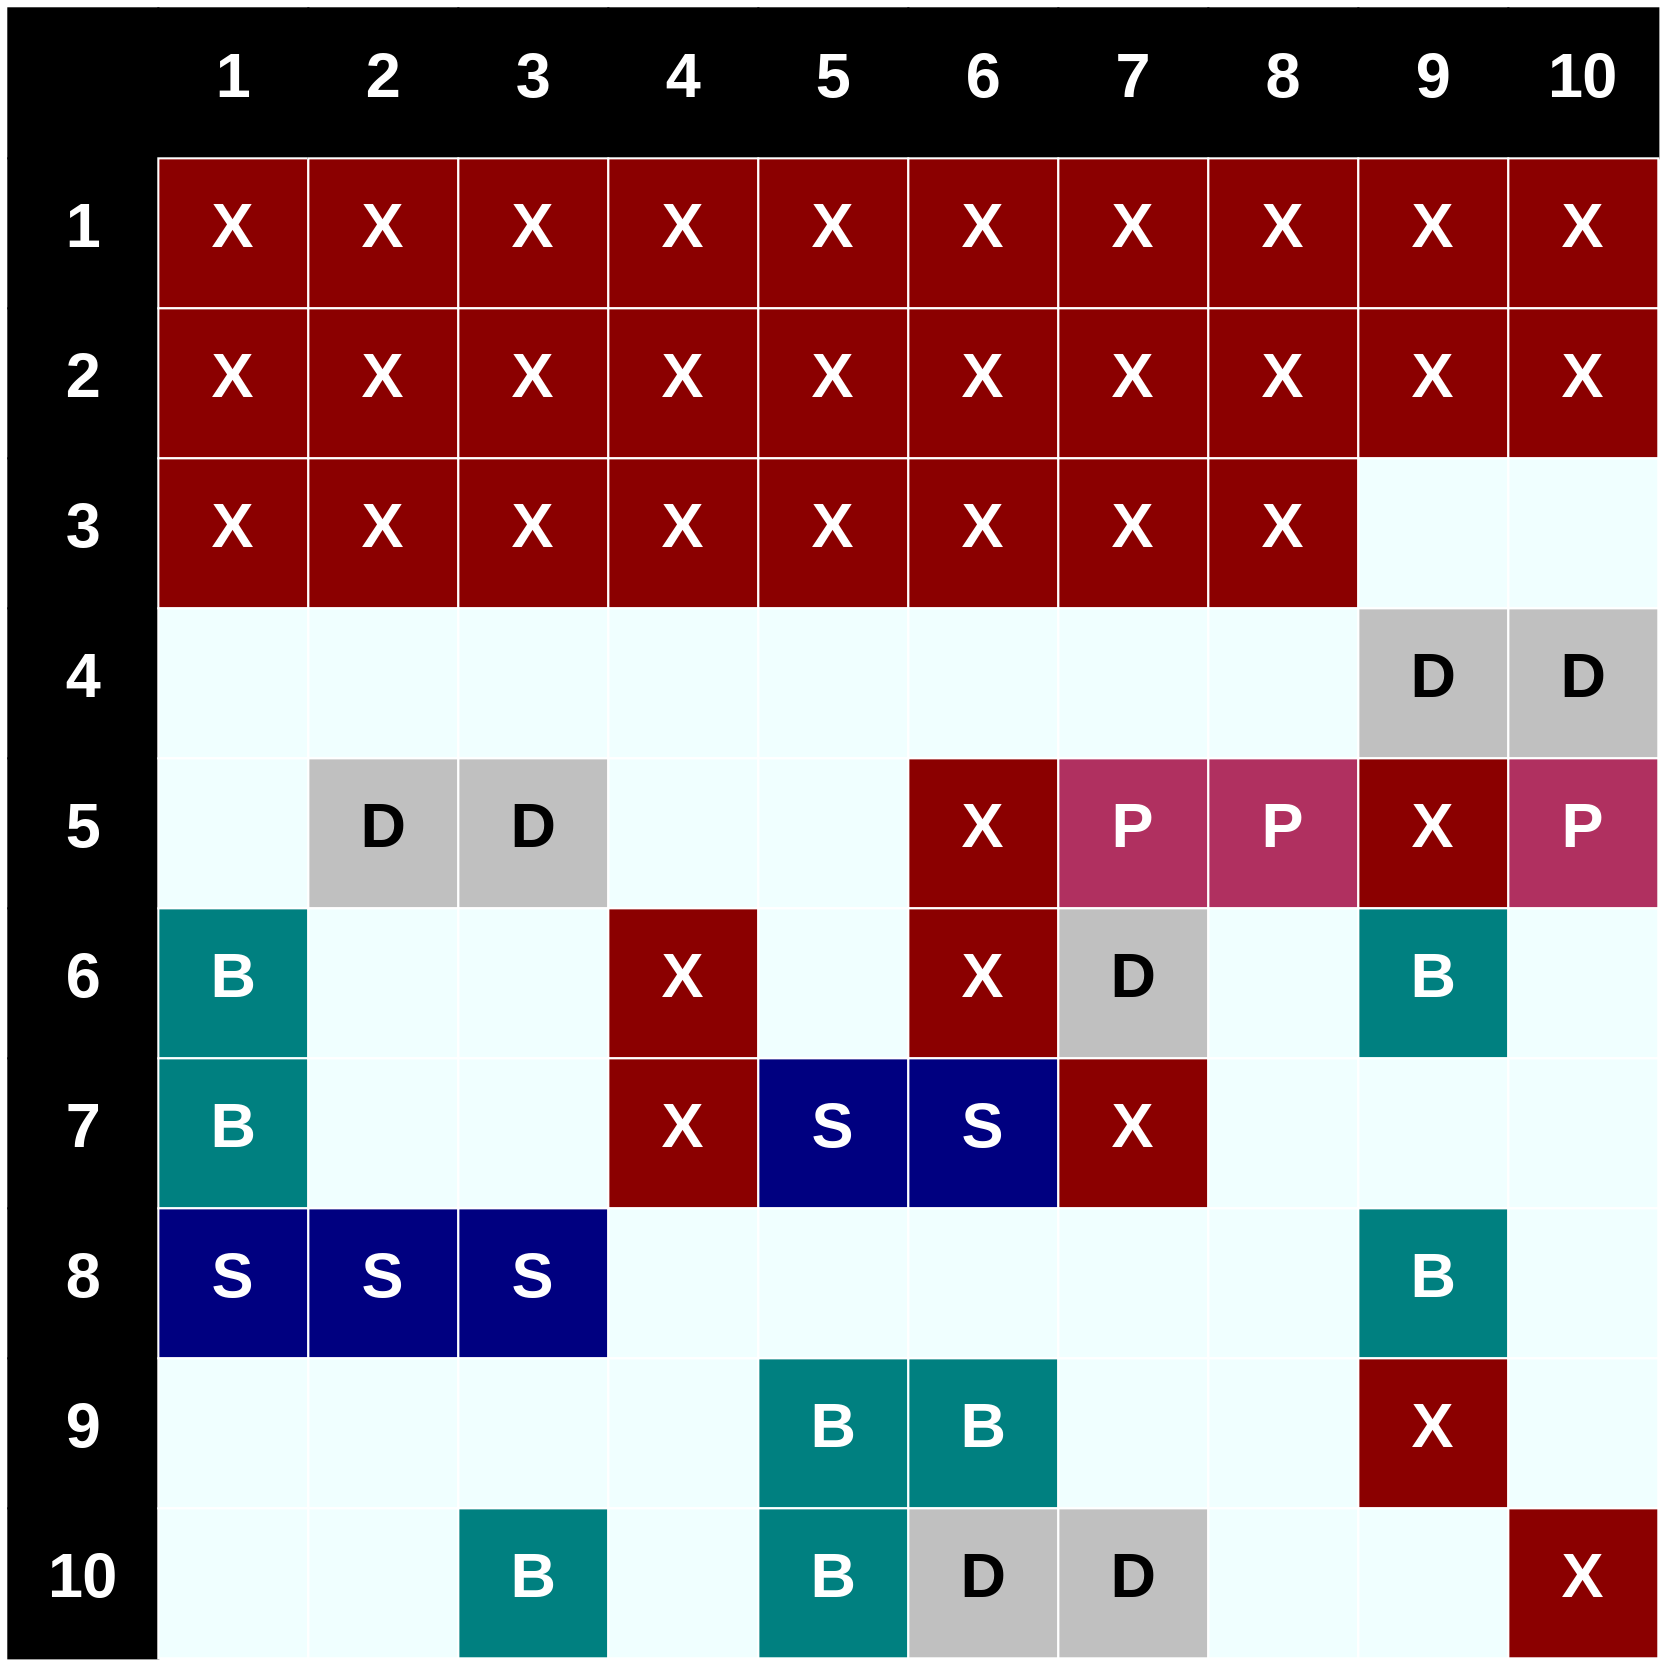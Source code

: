 digraph G{
layout=neato;
bgcolor="none";
ranksep=2;
nodesep=2;
node[shape=box, width=1, height=1, fontname="Arial", fillcolor="white", style=filled];
edge[dir="both", color="red", style=invis];
raiz[label="", fillcolor="black", pos="-1,1!"];

	y1[label=<<B>1</B>>, fillcolor="black", fontcolor="white", fontsize="30", pos="-1,-0!"];
	y2[label=<<B>2</B>>, fillcolor="black", fontcolor="white", fontsize="30", pos="-1,-1!"];
	y3[label=<<B>3</B>>, fillcolor="black", fontcolor="white", fontsize="30", pos="-1,-2!"];
	y4[label=<<B>4</B>>, fillcolor="black", fontcolor="white", fontsize="30", pos="-1,-3!"];
	y5[label=<<B>5</B>>, fillcolor="black", fontcolor="white", fontsize="30", pos="-1,-4!"];
	y6[label=<<B>6</B>>, fillcolor="black", fontcolor="white", fontsize="30", pos="-1,-5!"];
	y7[label=<<B>7</B>>, fillcolor="black", fontcolor="white", fontsize="30", pos="-1,-6!"];
	y8[label=<<B>8</B>>, fillcolor="black", fontcolor="white", fontsize="30", pos="-1,-7!"];
	y9[label=<<B>9</B>>, fillcolor="black", fontcolor="white", fontsize="30", pos="-1,-8!"];
	y10[label=<<B>10</B>>, fillcolor="black", fontcolor="white", fontsize="30", pos="-1,-9!"];
		y1 -> y2;
		y2 -> y3;
		y3 -> y4;
		y4 -> y5;
		y5 -> y6;
		y6 -> y7;
		y7 -> y8;
		y8 -> y9;
		y9 -> y10;
		raiz -> y1;
	x1[label=<<B>1</B>>, fillcolor="black", fontcolor="white", fontsize="30", pos="0, 1!"];
	x2[label=<<B>2</B>>, fillcolor="black", fontcolor="white", fontsize="30", pos="1, 1!"];
	x3[label=<<B>3</B>>, fillcolor="black", fontcolor="white", fontsize="30", pos="2, 1!"];
	x4[label=<<B>4</B>>, fillcolor="black", fontcolor="white", fontsize="30", pos="3, 1!"];
	x5[label=<<B>5</B>>, fillcolor="black", fontcolor="white", fontsize="30", pos="4, 1!"];
	x6[label=<<B>6</B>>, fillcolor="black", fontcolor="white", fontsize="30", pos="5, 1!"];
	x7[label=<<B>7</B>>, fillcolor="black", fontcolor="white", fontsize="30", pos="6, 1!"];
	x8[label=<<B>8</B>>, fillcolor="black", fontcolor="white", fontsize="30", pos="7, 1!"];
	x9[label=<<B>9</B>>, fillcolor="black", fontcolor="white", fontsize="30", pos="8, 1!"];
	x10[label=<<B>10</B>>, fillcolor="black", fontcolor="white", fontsize="30", pos="9, 1!"];
		x1 -> x2;
		x2 -> x3;
		x3 -> x4;
		x4 -> x5;
		x5 -> x6;
		x6 -> x7;
		x7 -> x8;
		x8 -> x9;
		x9 -> x10;
		raiz -> x1;
	i1_1[label=<<B>X</B>>, fillcolor="darkred", fontcolor="white", fontsize="30", color="white", pos="0,-0!"];
	i1_2[label=<<B>X</B>>, fillcolor="darkred", fontcolor="white", fontsize="30", color="white", pos="1,-0!"];
	i1_3[label=<<B>X</B>>, fillcolor="darkred", fontcolor="white", fontsize="30", color="white", pos="2,-0!"];
	i1_4[label=<<B>X</B>>, fillcolor="darkred", fontcolor="white", fontsize="30", color="white", pos="3,-0!"];
	i1_5[label=<<B>X</B>>, fillcolor="darkred", fontcolor="white", fontsize="30", color="white", pos="4,-0!"];
	i1_6[label=<<B>X</B>>, fillcolor="darkred", fontcolor="white", fontsize="30", color="white", pos="5,-0!"];
	i1_7[label=<<B>X</B>>, fillcolor="darkred", fontcolor="white", fontsize="30", color="white", pos="6,-0!"];
	i1_8[label=<<B>X</B>>, fillcolor="darkred", fontcolor="white", fontsize="30", color="white", pos="7,-0!"];
	i1_9[label=<<B>X</B>>, fillcolor="darkred", fontcolor="white", fontsize="30", color="white", pos="8,-0!"];
	i1_10[label=<<B>X</B>>, fillcolor="darkred", fontcolor="white", fontsize="30", color="white", pos="9,-0!"];
		i1_1 -> i1_2;
		i1_2 -> i1_3;
		i1_3 -> i1_4;
		i1_4 -> i1_5;
		i1_5 -> i1_6;
		i1_6 -> i1_7;
		i1_7 -> i1_8;
		i1_8 -> i1_9;
		i1_9 -> i1_10;
		y1 -> i1_1;
	i2_1[label=<<B>X</B>>, fillcolor="darkred", fontcolor="white", fontsize="30", color="white", pos="0,-1!"];
	i2_2[label=<<B>X</B>>, fillcolor="darkred", fontcolor="white", fontsize="30", color="white", pos="1,-1!"];
	i2_3[label=<<B>X</B>>, fillcolor="darkred", fontcolor="white", fontsize="30", color="white", pos="2,-1!"];
	i2_4[label=<<B>X</B>>, fillcolor="darkred", fontcolor="white", fontsize="30", color="white", pos="3,-1!"];
	i2_5[label=<<B>X</B>>, fillcolor="darkred", fontcolor="white", fontsize="30", color="white", pos="4,-1!"];
	i2_6[label=<<B>X</B>>, fillcolor="darkred", fontcolor="white", fontsize="30", color="white", pos="5,-1!"];
	i2_7[label=<<B>X</B>>, fillcolor="darkred", fontcolor="white", fontsize="30", color="white", pos="6,-1!"];
	i2_8[label=<<B>X</B>>, fillcolor="darkred", fontcolor="white", fontsize="30", color="white", pos="7,-1!"];
	i2_9[label=<<B>X</B>>, fillcolor="darkred", fontcolor="white", fontsize="30", color="white", pos="8,-1!"];
	i2_10[label=<<B>X</B>>, fillcolor="darkred", fontcolor="white", fontsize="30", color="white", pos="9,-1!"];
		i2_1 -> i2_2;
		i2_2 -> i2_3;
		i2_3 -> i2_4;
		i2_4 -> i2_5;
		i2_5 -> i2_6;
		i2_6 -> i2_7;
		i2_7 -> i2_8;
		i2_8 -> i2_9;
		i2_9 -> i2_10;
		y2 -> i2_1;
	i3_1[label=<<B>X</B>>, fillcolor="darkred", fontcolor="white", fontsize="30", color="white", pos="0,-2!"];
	i3_2[label=<<B>X</B>>, fillcolor="darkred", fontcolor="white", fontsize="30", color="white", pos="1,-2!"];
	i3_3[label=<<B>X</B>>, fillcolor="darkred", fontcolor="white", fontsize="30", color="white", pos="2,-2!"];
	i3_4[label=<<B>X</B>>, fillcolor="darkred", fontcolor="white", fontsize="30", color="white", pos="3,-2!"];
	i3_5[label=<<B>X</B>>, fillcolor="darkred", fontcolor="white", fontsize="30", color="white", pos="4,-2!"];
	i3_6[label=<<B>X</B>>, fillcolor="darkred", fontcolor="white", fontsize="30", color="white", pos="5,-2!"];
	i3_7[label=<<B>X</B>>, fillcolor="darkred", fontcolor="white", fontsize="30", color="white", pos="6,-2!"];
	i3_8[label=<<B>X</B>>, fillcolor="darkred", fontcolor="white", fontsize="30", color="white", pos="7,-2!"];
	i3_9[label="", fillcolor="azure", fontsize="30", color="white", pos="8,-2!"];
	i3_10[label="", fillcolor="azure", fontsize="30", color="white", pos="9,-2!"];
		i3_1 -> i3_2;
		i3_2 -> i3_3;
		i3_3 -> i3_4;
		i3_4 -> i3_5;
		i3_5 -> i3_6;
		i3_6 -> i3_7;
		i3_7 -> i3_8;
		i3_8 -> i3_9;
		i3_9 -> i3_10;
		y3 -> i3_1;
	i4_1[label="", fillcolor="azure", fontsize="30", color="white", pos="0,-3!"];
	i4_2[label="", fillcolor="azure", fontsize="30", color="white", pos="1,-3!"];
	i4_3[label="", fillcolor="azure", fontsize="30", color="white", pos="2,-3!"];
	i4_4[label="", fillcolor="azure", fontsize="30", color="white", pos="3,-3!"];
	i4_5[label="", fillcolor="azure", fontsize="30", color="white", pos="4,-3!"];
	i4_6[label="", fillcolor="azure", fontsize="30", color="white", pos="5,-3!"];
	i4_7[label="", fillcolor="azure", fontsize="30", color="white", pos="6,-3!"];
	i4_8[label="", fillcolor="azure", fontsize="30", color="white", pos="7,-3!"];
	i4_9[label=<<B>D</B>>, fillcolor="gray", color="white", fontsize="30", pos="8,-3!"];
	i4_10[label=<<B>D</B>>, fillcolor="gray", color="white", fontsize="30", pos="9,-3!"];
		i4_1 -> i4_2;
		i4_2 -> i4_3;
		i4_3 -> i4_4;
		i4_4 -> i4_5;
		i4_5 -> i4_6;
		i4_6 -> i4_7;
		i4_7 -> i4_8;
		i4_8 -> i4_9;
		i4_9 -> i4_10;
		y4 -> i4_1;
	i5_1[label="", fillcolor="azure", fontsize="30", color="white", pos="0,-4!"];
	i5_2[label=<<B>D</B>>, fillcolor="gray", color="white", fontsize="30", pos="1,-4!"];
	i5_3[label=<<B>D</B>>, fillcolor="gray", color="white", fontsize="30", pos="2,-4!"];
	i5_4[label="", fillcolor="azure", fontsize="30", color="white", pos="3,-4!"];
	i5_5[label="", fillcolor="azure", fontsize="30", color="white", pos="4,-4!"];
	i5_6[label=<<B>X</B>>, fillcolor="darkred", fontcolor="white", fontsize="30", color="white", pos="5,-4!"];
	i5_7[label=<<B>P</B>>, fillcolor="maroon", fontcolor="white", fontsize="30", color="white", pos="6,-4!"];
	i5_8[label=<<B>P</B>>, fillcolor="maroon", fontcolor="white", fontsize="30", color="white", pos="7,-4!"];
	i5_9[label=<<B>X</B>>, fillcolor="darkred", fontcolor="white", fontsize="30", color="white", pos="8,-4!"];
	i5_10[label=<<B>P</B>>, fillcolor="maroon", fontcolor="white", fontsize="30", color="white", pos="9,-4!"];
		i5_1 -> i5_2;
		i5_2 -> i5_3;
		i5_3 -> i5_4;
		i5_4 -> i5_5;
		i5_5 -> i5_6;
		i5_6 -> i5_7;
		i5_7 -> i5_8;
		i5_8 -> i5_9;
		i5_9 -> i5_10;
		y5 -> i5_1;
	i6_1[label=<<B>B</B>>, fillcolor="teal", fontcolor="white", fontsize="30", color="white", pos="0,-5!"];
	i6_2[label="", fillcolor="azure", fontsize="30", color="white", pos="1,-5!"];
	i6_3[label="", fillcolor="azure", fontsize="30", color="white", pos="2,-5!"];
	i6_4[label=<<B>X</B>>, fillcolor="darkred", fontcolor="white", fontsize="30", color="white", pos="3,-5!"];
	i6_5[label="", fillcolor="azure", fontsize="30", color="white", pos="4,-5!"];
	i6_6[label=<<B>X</B>>, fillcolor="darkred", fontcolor="white", fontsize="30", color="white", pos="5,-5!"];
	i6_7[label=<<B>D</B>>, fillcolor="gray", color="white", fontsize="30", pos="6,-5!"];
	i6_8[label="", fillcolor="azure", fontsize="30", color="white", pos="7,-5!"];
	i6_9[label=<<B>B</B>>, fillcolor="teal", fontcolor="white", fontsize="30", color="white", pos="8,-5!"];
	i6_10[label="", fillcolor="azure", fontsize="30", color="white", pos="9,-5!"];
		i6_1 -> i6_2;
		i6_2 -> i6_3;
		i6_3 -> i6_4;
		i6_4 -> i6_5;
		i6_5 -> i6_6;
		i6_6 -> i6_7;
		i6_7 -> i6_8;
		i6_8 -> i6_9;
		i6_9 -> i6_10;
		y6 -> i6_1;
	i7_1[label=<<B>B</B>>, fillcolor="teal", fontcolor="white", fontsize="30", color="white", pos="0,-6!"];
	i7_2[label="", fillcolor="azure", fontsize="30", color="white", pos="1,-6!"];
	i7_3[label="", fillcolor="azure", fontsize="30", color="white", pos="2,-6!"];
	i7_4[label=<<B>X</B>>, fillcolor="darkred", fontcolor="white", fontsize="30", color="white", pos="3,-6!"];
	i7_5[label=<<B>S</B>>, fillcolor="navy", fontcolor="white", fontsize="30", color="white", pos="4,-6!"];
	i7_6[label=<<B>S</B>>, fillcolor="navy", fontcolor="white", fontsize="30", color="white", pos="5,-6!"];
	i7_7[label=<<B>X</B>>, fillcolor="darkred", fontcolor="white", fontsize="30", color="white", pos="6,-6!"];
	i7_8[label="", fillcolor="azure", fontsize="30", color="white", pos="7,-6!"];
	i7_9[label="", fillcolor="azure", fontsize="30", color="white", pos="8,-6!"];
	i7_10[label="", fillcolor="azure", fontsize="30", color="white", pos="9,-6!"];
		i7_1 -> i7_2;
		i7_2 -> i7_3;
		i7_3 -> i7_4;
		i7_4 -> i7_5;
		i7_5 -> i7_6;
		i7_6 -> i7_7;
		i7_7 -> i7_8;
		i7_8 -> i7_9;
		i7_9 -> i7_10;
		y7 -> i7_1;
	i8_1[label=<<B>S</B>>, fillcolor="navy", fontcolor="white", fontsize="30", color="white", pos="0,-7!"];
	i8_2[label=<<B>S</B>>, fillcolor="navy", fontcolor="white", fontsize="30", color="white", pos="1,-7!"];
	i8_3[label=<<B>S</B>>, fillcolor="navy", fontcolor="white", fontsize="30", color="white", pos="2,-7!"];
	i8_4[label="", fillcolor="azure", fontsize="30", color="white", pos="3,-7!"];
	i8_5[label="", fillcolor="azure", fontsize="30", color="white", pos="4,-7!"];
	i8_6[label="", fillcolor="azure", fontsize="30", color="white", pos="5,-7!"];
	i8_7[label="", fillcolor="azure", fontsize="30", color="white", pos="6,-7!"];
	i8_8[label="", fillcolor="azure", fontsize="30", color="white", pos="7,-7!"];
	i8_9[label=<<B>B</B>>, fillcolor="teal", fontcolor="white", fontsize="30", color="white", pos="8,-7!"];
	i8_10[label="", fillcolor="azure", fontsize="30", color="white", pos="9,-7!"];
		i8_1 -> i8_2;
		i8_2 -> i8_3;
		i8_3 -> i8_4;
		i8_4 -> i8_5;
		i8_5 -> i8_6;
		i8_6 -> i8_7;
		i8_7 -> i8_8;
		i8_8 -> i8_9;
		i8_9 -> i8_10;
		y8 -> i8_1;
	i9_1[label="", fillcolor="azure", fontsize="30", color="white", pos="0,-8!"];
	i9_2[label="", fillcolor="azure", fontsize="30", color="white", pos="1,-8!"];
	i9_3[label="", fillcolor="azure", fontsize="30", color="white", pos="2,-8!"];
	i9_4[label="", fillcolor="azure", fontsize="30", color="white", pos="3,-8!"];
	i9_5[label=<<B>B</B>>, fillcolor="teal", fontcolor="white", fontsize="30", color="white", pos="4,-8!"];
	i9_6[label=<<B>B</B>>, fillcolor="teal", fontcolor="white", fontsize="30", color="white", pos="5,-8!"];
	i9_7[label="", fillcolor="azure", fontsize="30", color="white", pos="6,-8!"];
	i9_8[label="", fillcolor="azure", fontsize="30", color="white", pos="7,-8!"];
	i9_9[label=<<B>X</B>>, fillcolor="darkred", fontcolor="white", fontsize="30", color="white", pos="8,-8!"];
	i9_10[label="", fillcolor="azure", fontsize="30", color="white", pos="9,-8!"];
		i9_1 -> i9_2;
		i9_2 -> i9_3;
		i9_3 -> i9_4;
		i9_4 -> i9_5;
		i9_5 -> i9_6;
		i9_6 -> i9_7;
		i9_7 -> i9_8;
		i9_8 -> i9_9;
		i9_9 -> i9_10;
		y9 -> i9_1;
	i10_1[label="", fillcolor="azure", fontsize="30", color="white", pos="0,-9!"];
	i10_2[label="", fillcolor="azure", fontsize="30", color="white", pos="1,-9!"];
	i10_3[label=<<B>B</B>>, fillcolor="teal", fontcolor="white", fontsize="30", color="white", pos="2,-9!"];
	i10_4[label="", fillcolor="azure", fontsize="30", color="white", pos="3,-9!"];
	i10_5[label=<<B>B</B>>, fillcolor="teal", fontcolor="white", fontsize="30", color="white", pos="4,-9!"];
	i10_6[label=<<B>D</B>>, fillcolor="gray", color="white", fontsize="30", pos="5,-9!"];
	i10_7[label=<<B>D</B>>, fillcolor="gray", color="white", fontsize="30", pos="6,-9!"];
	i10_8[label="", fillcolor="azure", fontsize="30", color="white", pos="7,-9!"];
	i10_9[label="", fillcolor="azure", fontsize="30", color="white", pos="8,-9!"];
	i10_10[label=<<B>X</B>>, fillcolor="darkred", fontcolor="white", fontsize="30", color="white", pos="9,-9!"];
		i10_1 -> i10_2;
		i10_2 -> i10_3;
		i10_3 -> i10_4;
		i10_4 -> i10_5;
		i10_5 -> i10_6;
		i10_6 -> i10_7;
		i10_7 -> i10_8;
		i10_8 -> i10_9;
		i10_9 -> i10_10;
		y10 -> i10_1;
		i1_1 -> i2_1;
		i2_1 -> i3_1;
		i3_1 -> i4_1;
		i4_1 -> i5_1;
		i5_1 -> i6_1;
		i6_1 -> i7_1;
		i7_1 -> i8_1;
		i8_1 -> i9_1;
		i9_1 -> i10_1;
	x1 -> i1_1;
		i1_2 -> i2_2;
		i2_2 -> i3_2;
		i3_2 -> i4_2;
		i4_2 -> i5_2;
		i5_2 -> i6_2;
		i6_2 -> i7_2;
		i7_2 -> i8_2;
		i8_2 -> i9_2;
		i9_2 -> i10_2;
	x2 -> i1_2;
		i1_3 -> i2_3;
		i2_3 -> i3_3;
		i3_3 -> i4_3;
		i4_3 -> i5_3;
		i5_3 -> i6_3;
		i6_3 -> i7_3;
		i7_3 -> i8_3;
		i8_3 -> i9_3;
		i9_3 -> i10_3;
	x3 -> i1_3;
		i1_4 -> i2_4;
		i2_4 -> i3_4;
		i3_4 -> i4_4;
		i4_4 -> i5_4;
		i5_4 -> i6_4;
		i6_4 -> i7_4;
		i7_4 -> i8_4;
		i8_4 -> i9_4;
		i9_4 -> i10_4;
	x4 -> i1_4;
		i1_5 -> i2_5;
		i2_5 -> i3_5;
		i3_5 -> i4_5;
		i4_5 -> i5_5;
		i5_5 -> i6_5;
		i6_5 -> i7_5;
		i7_5 -> i8_5;
		i8_5 -> i9_5;
		i9_5 -> i10_5;
	x5 -> i1_5;
		i1_6 -> i2_6;
		i2_6 -> i3_6;
		i3_6 -> i4_6;
		i4_6 -> i5_6;
		i5_6 -> i6_6;
		i6_6 -> i7_6;
		i7_6 -> i8_6;
		i8_6 -> i9_6;
		i9_6 -> i10_6;
	x6 -> i1_6;
		i1_7 -> i2_7;
		i2_7 -> i3_7;
		i3_7 -> i4_7;
		i4_7 -> i5_7;
		i5_7 -> i6_7;
		i6_7 -> i7_7;
		i7_7 -> i8_7;
		i8_7 -> i9_7;
		i9_7 -> i10_7;
	x7 -> i1_7;
		i1_8 -> i2_8;
		i2_8 -> i3_8;
		i3_8 -> i4_8;
		i4_8 -> i5_8;
		i5_8 -> i6_8;
		i6_8 -> i7_8;
		i7_8 -> i8_8;
		i8_8 -> i9_8;
		i9_8 -> i10_8;
	x8 -> i1_8;
		i1_9 -> i2_9;
		i2_9 -> i3_9;
		i3_9 -> i4_9;
		i4_9 -> i5_9;
		i5_9 -> i6_9;
		i6_9 -> i7_9;
		i7_9 -> i8_9;
		i8_9 -> i9_9;
		i9_9 -> i10_9;
	x9 -> i1_9;
		i1_10 -> i2_10;
		i2_10 -> i3_10;
		i3_10 -> i4_10;
		i4_10 -> i5_10;
		i5_10 -> i6_10;
		i6_10 -> i7_10;
		i7_10 -> i8_10;
		i8_10 -> i9_10;
		i9_10 -> i10_10;
	x10 -> i1_10;
}